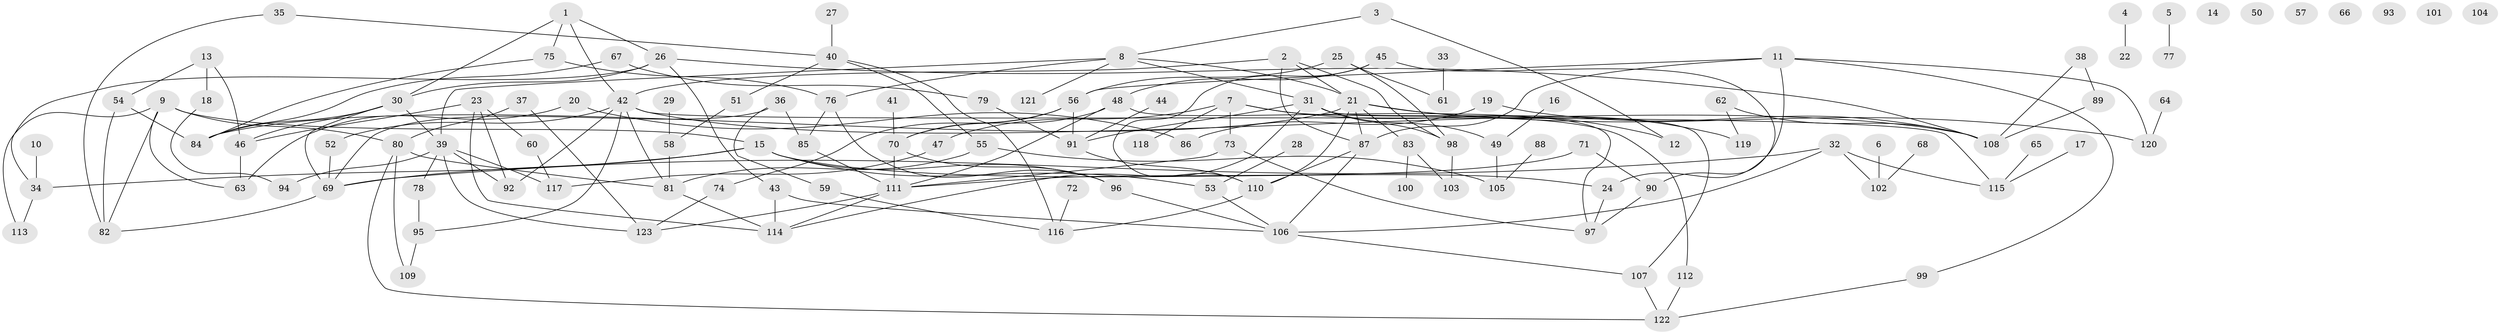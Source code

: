 // Generated by graph-tools (version 1.1) at 2025/00/03/09/25 03:00:47]
// undirected, 123 vertices, 179 edges
graph export_dot {
graph [start="1"]
  node [color=gray90,style=filled];
  1;
  2;
  3;
  4;
  5;
  6;
  7;
  8;
  9;
  10;
  11;
  12;
  13;
  14;
  15;
  16;
  17;
  18;
  19;
  20;
  21;
  22;
  23;
  24;
  25;
  26;
  27;
  28;
  29;
  30;
  31;
  32;
  33;
  34;
  35;
  36;
  37;
  38;
  39;
  40;
  41;
  42;
  43;
  44;
  45;
  46;
  47;
  48;
  49;
  50;
  51;
  52;
  53;
  54;
  55;
  56;
  57;
  58;
  59;
  60;
  61;
  62;
  63;
  64;
  65;
  66;
  67;
  68;
  69;
  70;
  71;
  72;
  73;
  74;
  75;
  76;
  77;
  78;
  79;
  80;
  81;
  82;
  83;
  84;
  85;
  86;
  87;
  88;
  89;
  90;
  91;
  92;
  93;
  94;
  95;
  96;
  97;
  98;
  99;
  100;
  101;
  102;
  103;
  104;
  105;
  106;
  107;
  108;
  109;
  110;
  111;
  112;
  113;
  114;
  115;
  116;
  117;
  118;
  119;
  120;
  121;
  122;
  123;
  1 -- 26;
  1 -- 30;
  1 -- 42;
  1 -- 75;
  2 -- 21;
  2 -- 42;
  2 -- 87;
  2 -- 98;
  3 -- 8;
  3 -- 12;
  4 -- 22;
  5 -- 77;
  6 -- 102;
  7 -- 12;
  7 -- 47;
  7 -- 73;
  7 -- 112;
  7 -- 118;
  8 -- 21;
  8 -- 31;
  8 -- 39;
  8 -- 76;
  8 -- 121;
  9 -- 15;
  9 -- 63;
  9 -- 80;
  9 -- 82;
  9 -- 113;
  10 -- 34;
  11 -- 24;
  11 -- 56;
  11 -- 87;
  11 -- 99;
  11 -- 120;
  13 -- 18;
  13 -- 46;
  13 -- 54;
  15 -- 24;
  15 -- 34;
  15 -- 53;
  15 -- 69;
  15 -- 96;
  16 -- 49;
  17 -- 115;
  18 -- 94;
  19 -- 86;
  19 -- 108;
  20 -- 63;
  20 -- 86;
  21 -- 83;
  21 -- 84;
  21 -- 87;
  21 -- 110;
  21 -- 119;
  21 -- 120;
  23 -- 46;
  23 -- 60;
  23 -- 92;
  23 -- 114;
  24 -- 97;
  25 -- 56;
  25 -- 61;
  25 -- 98;
  26 -- 30;
  26 -- 34;
  26 -- 43;
  26 -- 108;
  27 -- 40;
  28 -- 53;
  29 -- 58;
  30 -- 39;
  30 -- 46;
  30 -- 69;
  30 -- 84;
  31 -- 49;
  31 -- 91;
  31 -- 98;
  31 -- 107;
  31 -- 114;
  32 -- 69;
  32 -- 102;
  32 -- 106;
  32 -- 115;
  33 -- 61;
  34 -- 113;
  35 -- 40;
  35 -- 82;
  36 -- 59;
  36 -- 69;
  36 -- 85;
  37 -- 80;
  37 -- 123;
  38 -- 89;
  38 -- 108;
  39 -- 78;
  39 -- 92;
  39 -- 94;
  39 -- 117;
  39 -- 123;
  40 -- 51;
  40 -- 55;
  40 -- 116;
  41 -- 70;
  42 -- 52;
  42 -- 81;
  42 -- 92;
  42 -- 95;
  42 -- 108;
  42 -- 115;
  43 -- 106;
  43 -- 114;
  44 -- 91;
  45 -- 48;
  45 -- 90;
  45 -- 110;
  46 -- 63;
  47 -- 117;
  48 -- 70;
  48 -- 97;
  48 -- 111;
  49 -- 105;
  51 -- 58;
  52 -- 69;
  53 -- 106;
  54 -- 82;
  54 -- 84;
  55 -- 81;
  55 -- 105;
  56 -- 70;
  56 -- 74;
  56 -- 91;
  58 -- 81;
  59 -- 116;
  60 -- 117;
  62 -- 108;
  62 -- 119;
  64 -- 120;
  65 -- 115;
  67 -- 79;
  67 -- 84;
  68 -- 102;
  69 -- 82;
  70 -- 96;
  70 -- 111;
  71 -- 90;
  71 -- 111;
  72 -- 116;
  73 -- 97;
  73 -- 111;
  74 -- 123;
  75 -- 76;
  75 -- 84;
  76 -- 85;
  76 -- 96;
  78 -- 95;
  79 -- 91;
  80 -- 81;
  80 -- 109;
  80 -- 122;
  81 -- 114;
  83 -- 100;
  83 -- 103;
  85 -- 111;
  87 -- 106;
  87 -- 110;
  88 -- 105;
  89 -- 108;
  90 -- 97;
  91 -- 110;
  95 -- 109;
  96 -- 106;
  98 -- 103;
  99 -- 122;
  106 -- 107;
  107 -- 122;
  110 -- 116;
  111 -- 114;
  111 -- 123;
  112 -- 122;
}
